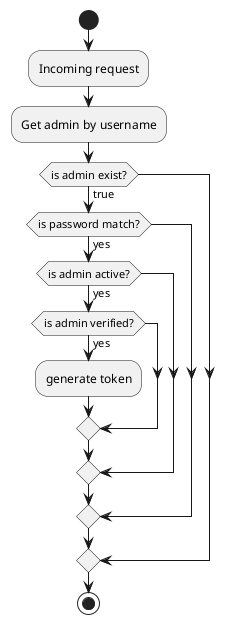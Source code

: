 @startuml
'https://plantuml.com/activity-diagram-beta

start
:Incoming request;
:Get admin by username;
if (is admin exist?) then (true)
  if (is password match?) then (yes)
    if (is admin active?) then (yes)
      if (is admin verified?) then (yes)
         :generate token;
      endif
    endif
  endif
endif
stop
@enduml
